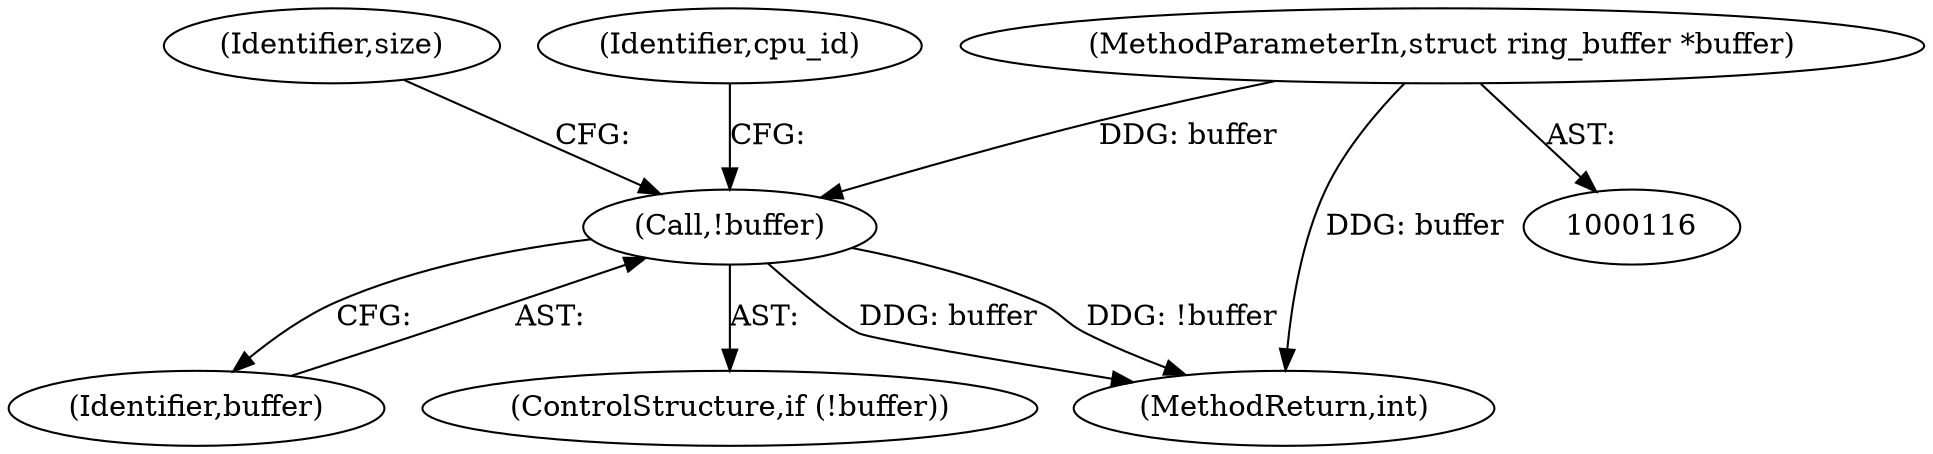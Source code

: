 digraph "0_linux_59643d1535eb220668692a5359de22545af579f6@pointer" {
"1000117" [label="(MethodParameterIn,struct ring_buffer *buffer)"];
"1000129" [label="(Call,!buffer)"];
"1000130" [label="(Identifier,buffer)"];
"1000132" [label="(Identifier,size)"];
"1000117" [label="(MethodParameterIn,struct ring_buffer *buffer)"];
"1000129" [label="(Call,!buffer)"];
"1000128" [label="(ControlStructure,if (!buffer))"];
"1000136" [label="(Identifier,cpu_id)"];
"1000450" [label="(MethodReturn,int)"];
"1000117" -> "1000116"  [label="AST: "];
"1000117" -> "1000450"  [label="DDG: buffer"];
"1000117" -> "1000129"  [label="DDG: buffer"];
"1000129" -> "1000128"  [label="AST: "];
"1000129" -> "1000130"  [label="CFG: "];
"1000130" -> "1000129"  [label="AST: "];
"1000132" -> "1000129"  [label="CFG: "];
"1000136" -> "1000129"  [label="CFG: "];
"1000129" -> "1000450"  [label="DDG: buffer"];
"1000129" -> "1000450"  [label="DDG: !buffer"];
}
